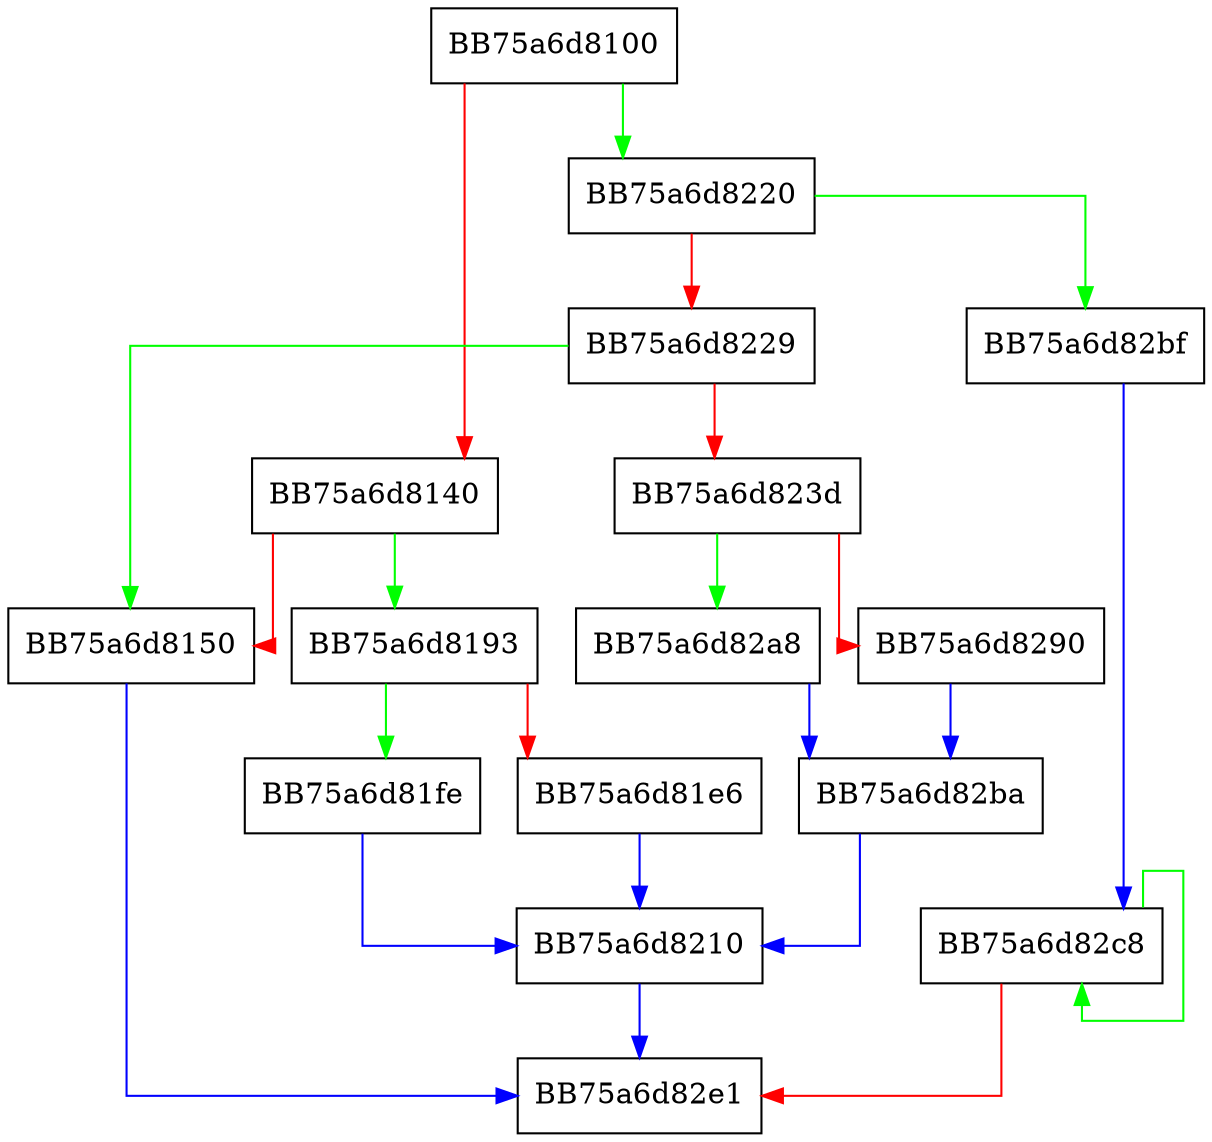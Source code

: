digraph SSE4_pminsw {
  node [shape="box"];
  graph [splines=ortho];
  BB75a6d8100 -> BB75a6d8220 [color="green"];
  BB75a6d8100 -> BB75a6d8140 [color="red"];
  BB75a6d8140 -> BB75a6d8193 [color="green"];
  BB75a6d8140 -> BB75a6d8150 [color="red"];
  BB75a6d8150 -> BB75a6d82e1 [color="blue"];
  BB75a6d8193 -> BB75a6d81fe [color="green"];
  BB75a6d8193 -> BB75a6d81e6 [color="red"];
  BB75a6d81e6 -> BB75a6d8210 [color="blue"];
  BB75a6d81fe -> BB75a6d8210 [color="blue"];
  BB75a6d8210 -> BB75a6d82e1 [color="blue"];
  BB75a6d8220 -> BB75a6d82bf [color="green"];
  BB75a6d8220 -> BB75a6d8229 [color="red"];
  BB75a6d8229 -> BB75a6d8150 [color="green"];
  BB75a6d8229 -> BB75a6d823d [color="red"];
  BB75a6d823d -> BB75a6d82a8 [color="green"];
  BB75a6d823d -> BB75a6d8290 [color="red"];
  BB75a6d8290 -> BB75a6d82ba [color="blue"];
  BB75a6d82a8 -> BB75a6d82ba [color="blue"];
  BB75a6d82ba -> BB75a6d8210 [color="blue"];
  BB75a6d82bf -> BB75a6d82c8 [color="blue"];
  BB75a6d82c8 -> BB75a6d82c8 [color="green"];
  BB75a6d82c8 -> BB75a6d82e1 [color="red"];
}